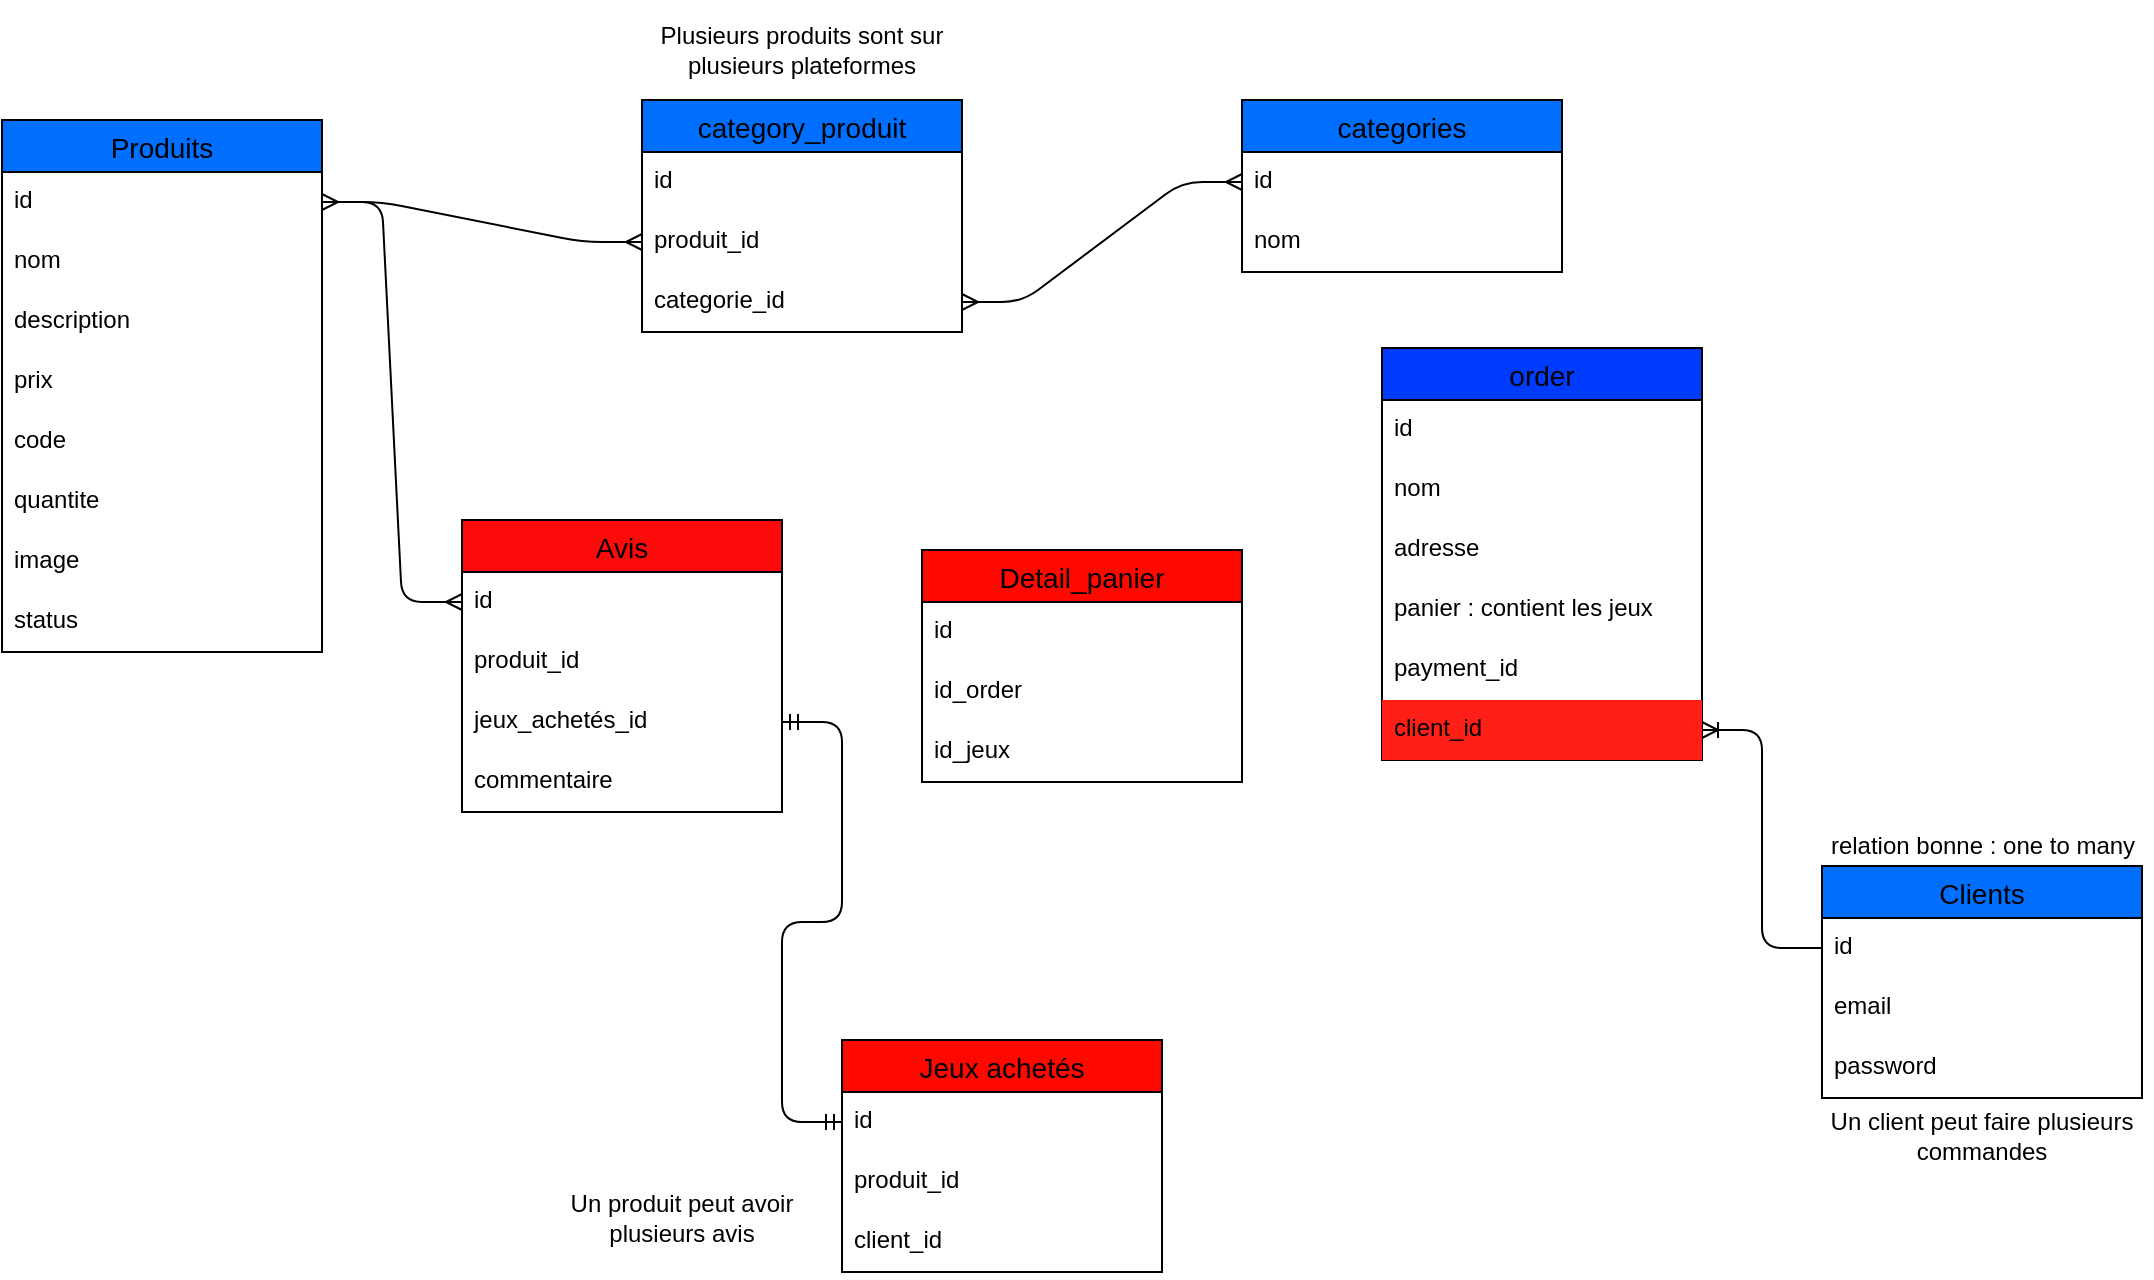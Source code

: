 <mxfile version="14.2.3" type="device"><diagram id="I_yK0CHaTeI-lnxz0fRa" name="Page-1"><mxGraphModel dx="1385" dy="635" grid="1" gridSize="10" guides="1" tooltips="1" connect="1" arrows="1" fold="1" page="1" pageScale="1" pageWidth="1169" pageHeight="827" math="0" shadow="0"><root><mxCell id="0"/><mxCell id="1" parent="0"/><mxCell id="zr1TPhvRMChL7CIzSHOw-1" value="Produits" style="swimlane;fontStyle=0;childLayout=stackLayout;horizontal=1;startSize=26;horizontalStack=0;resizeParent=1;resizeParentMax=0;resizeLast=0;collapsible=1;marginBottom=0;align=center;fontSize=14;fillColor=#006FFF;" vertex="1" parent="1"><mxGeometry x="20" y="100" width="160" height="266" as="geometry"/></mxCell><mxCell id="zr1TPhvRMChL7CIzSHOw-2" value="id" style="text;strokeColor=none;fillColor=none;spacingLeft=4;spacingRight=4;overflow=hidden;rotatable=0;points=[[0,0.5],[1,0.5]];portConstraint=eastwest;fontSize=12;" vertex="1" parent="zr1TPhvRMChL7CIzSHOw-1"><mxGeometry y="26" width="160" height="30" as="geometry"/></mxCell><mxCell id="zr1TPhvRMChL7CIzSHOw-3" value="nom" style="text;strokeColor=none;fillColor=none;spacingLeft=4;spacingRight=4;overflow=hidden;rotatable=0;points=[[0,0.5],[1,0.5]];portConstraint=eastwest;fontSize=12;" vertex="1" parent="zr1TPhvRMChL7CIzSHOw-1"><mxGeometry y="56" width="160" height="30" as="geometry"/></mxCell><mxCell id="zr1TPhvRMChL7CIzSHOw-4" value="description" style="text;strokeColor=none;fillColor=none;spacingLeft=4;spacingRight=4;overflow=hidden;rotatable=0;points=[[0,0.5],[1,0.5]];portConstraint=eastwest;fontSize=12;" vertex="1" parent="zr1TPhvRMChL7CIzSHOw-1"><mxGeometry y="86" width="160" height="30" as="geometry"/></mxCell><mxCell id="zr1TPhvRMChL7CIzSHOw-30" value="prix" style="text;strokeColor=none;fillColor=none;spacingLeft=4;spacingRight=4;overflow=hidden;rotatable=0;points=[[0,0.5],[1,0.5]];portConstraint=eastwest;fontSize=12;" vertex="1" parent="zr1TPhvRMChL7CIzSHOw-1"><mxGeometry y="116" width="160" height="30" as="geometry"/></mxCell><mxCell id="zr1TPhvRMChL7CIzSHOw-29" value="code" style="text;strokeColor=none;fillColor=none;spacingLeft=4;spacingRight=4;overflow=hidden;rotatable=0;points=[[0,0.5],[1,0.5]];portConstraint=eastwest;fontSize=12;" vertex="1" parent="zr1TPhvRMChL7CIzSHOw-1"><mxGeometry y="146" width="160" height="30" as="geometry"/></mxCell><mxCell id="zr1TPhvRMChL7CIzSHOw-32" value="quantite" style="text;strokeColor=none;fillColor=none;spacingLeft=4;spacingRight=4;overflow=hidden;rotatable=0;points=[[0,0.5],[1,0.5]];portConstraint=eastwest;fontSize=12;" vertex="1" parent="zr1TPhvRMChL7CIzSHOw-1"><mxGeometry y="176" width="160" height="30" as="geometry"/></mxCell><mxCell id="zr1TPhvRMChL7CIzSHOw-31" value="image" style="text;strokeColor=none;fillColor=none;spacingLeft=4;spacingRight=4;overflow=hidden;rotatable=0;points=[[0,0.5],[1,0.5]];portConstraint=eastwest;fontSize=12;" vertex="1" parent="zr1TPhvRMChL7CIzSHOw-1"><mxGeometry y="206" width="160" height="30" as="geometry"/></mxCell><mxCell id="zr1TPhvRMChL7CIzSHOw-28" value="status" style="text;strokeColor=none;fillColor=none;spacingLeft=4;spacingRight=4;overflow=hidden;rotatable=0;points=[[0,0.5],[1,0.5]];portConstraint=eastwest;fontSize=12;" vertex="1" parent="zr1TPhvRMChL7CIzSHOw-1"><mxGeometry y="236" width="160" height="30" as="geometry"/></mxCell><mxCell id="zr1TPhvRMChL7CIzSHOw-5" value="category_produit" style="swimlane;fontStyle=0;childLayout=stackLayout;horizontal=1;startSize=26;horizontalStack=0;resizeParent=1;resizeParentMax=0;resizeLast=0;collapsible=1;marginBottom=0;align=center;fontSize=14;fillColor=#006FFF;" vertex="1" parent="1"><mxGeometry x="340" y="90" width="160" height="116" as="geometry"/></mxCell><mxCell id="zr1TPhvRMChL7CIzSHOw-6" value="id" style="text;strokeColor=none;fillColor=none;spacingLeft=4;spacingRight=4;overflow=hidden;rotatable=0;points=[[0,0.5],[1,0.5]];portConstraint=eastwest;fontSize=12;" vertex="1" parent="zr1TPhvRMChL7CIzSHOw-5"><mxGeometry y="26" width="160" height="30" as="geometry"/></mxCell><mxCell id="zr1TPhvRMChL7CIzSHOw-7" value="produit_id" style="text;strokeColor=none;fillColor=none;spacingLeft=4;spacingRight=4;overflow=hidden;rotatable=0;points=[[0,0.5],[1,0.5]];portConstraint=eastwest;fontSize=12;" vertex="1" parent="zr1TPhvRMChL7CIzSHOw-5"><mxGeometry y="56" width="160" height="30" as="geometry"/></mxCell><mxCell id="zr1TPhvRMChL7CIzSHOw-8" value="categorie_id" style="text;strokeColor=none;fillColor=none;spacingLeft=4;spacingRight=4;overflow=hidden;rotatable=0;points=[[0,0.5],[1,0.5]];portConstraint=eastwest;fontSize=12;" vertex="1" parent="zr1TPhvRMChL7CIzSHOw-5"><mxGeometry y="86" width="160" height="30" as="geometry"/></mxCell><mxCell id="zr1TPhvRMChL7CIzSHOw-9" value="categories" style="swimlane;fontStyle=0;childLayout=stackLayout;horizontal=1;startSize=26;horizontalStack=0;resizeParent=1;resizeParentMax=0;resizeLast=0;collapsible=1;marginBottom=0;align=center;fontSize=14;fillColor=#006FFF;" vertex="1" parent="1"><mxGeometry x="640" y="90" width="160" height="86" as="geometry"/></mxCell><mxCell id="zr1TPhvRMChL7CIzSHOw-10" value="id" style="text;strokeColor=none;fillColor=none;spacingLeft=4;spacingRight=4;overflow=hidden;rotatable=0;points=[[0,0.5],[1,0.5]];portConstraint=eastwest;fontSize=12;" vertex="1" parent="zr1TPhvRMChL7CIzSHOw-9"><mxGeometry y="26" width="160" height="30" as="geometry"/></mxCell><mxCell id="zr1TPhvRMChL7CIzSHOw-11" value="nom" style="text;strokeColor=none;fillColor=none;spacingLeft=4;spacingRight=4;overflow=hidden;rotatable=0;points=[[0,0.5],[1,0.5]];portConstraint=eastwest;fontSize=12;" vertex="1" parent="zr1TPhvRMChL7CIzSHOw-9"><mxGeometry y="56" width="160" height="30" as="geometry"/></mxCell><mxCell id="zr1TPhvRMChL7CIzSHOw-14" value="" style="edgeStyle=entityRelationEdgeStyle;fontSize=12;html=1;endArrow=ERmany;startArrow=ERmany;exitX=1;exitY=0.5;exitDx=0;exitDy=0;entryX=0;entryY=0.5;entryDx=0;entryDy=0;" edge="1" parent="1" source="zr1TPhvRMChL7CIzSHOw-2" target="zr1TPhvRMChL7CIzSHOw-7"><mxGeometry width="100" height="100" relative="1" as="geometry"><mxPoint x="560" y="330" as="sourcePoint"/><mxPoint x="660" y="230" as="targetPoint"/></mxGeometry></mxCell><mxCell id="zr1TPhvRMChL7CIzSHOw-15" value="" style="edgeStyle=entityRelationEdgeStyle;fontSize=12;html=1;endArrow=ERmany;startArrow=ERmany;entryX=0;entryY=0.5;entryDx=0;entryDy=0;" edge="1" parent="1" source="zr1TPhvRMChL7CIzSHOw-8" target="zr1TPhvRMChL7CIzSHOw-10"><mxGeometry width="100" height="100" relative="1" as="geometry"><mxPoint x="560" y="330" as="sourcePoint"/><mxPoint x="660" y="230" as="targetPoint"/></mxGeometry></mxCell><mxCell id="zr1TPhvRMChL7CIzSHOw-24" value="Avis" style="swimlane;fontStyle=0;childLayout=stackLayout;horizontal=1;startSize=26;horizontalStack=0;resizeParent=1;resizeParentMax=0;resizeLast=0;collapsible=1;marginBottom=0;align=center;fontSize=14;fillColor=#FF0A0A;" vertex="1" parent="1"><mxGeometry x="250" y="300" width="160" height="146" as="geometry"/></mxCell><mxCell id="zr1TPhvRMChL7CIzSHOw-25" value="id" style="text;strokeColor=none;fillColor=none;spacingLeft=4;spacingRight=4;overflow=hidden;rotatable=0;points=[[0,0.5],[1,0.5]];portConstraint=eastwest;fontSize=12;" vertex="1" parent="zr1TPhvRMChL7CIzSHOw-24"><mxGeometry y="26" width="160" height="30" as="geometry"/></mxCell><mxCell id="zr1TPhvRMChL7CIzSHOw-26" value="produit_id" style="text;strokeColor=none;fillColor=none;spacingLeft=4;spacingRight=4;overflow=hidden;rotatable=0;points=[[0,0.5],[1,0.5]];portConstraint=eastwest;fontSize=12;" vertex="1" parent="zr1TPhvRMChL7CIzSHOw-24"><mxGeometry y="56" width="160" height="30" as="geometry"/></mxCell><mxCell id="zr1TPhvRMChL7CIzSHOw-27" value="jeux_achetés_id" style="text;strokeColor=none;fillColor=none;spacingLeft=4;spacingRight=4;overflow=hidden;rotatable=0;points=[[0,0.5],[1,0.5]];portConstraint=eastwest;fontSize=12;" vertex="1" parent="zr1TPhvRMChL7CIzSHOw-24"><mxGeometry y="86" width="160" height="30" as="geometry"/></mxCell><mxCell id="zr1TPhvRMChL7CIzSHOw-71" value="commentaire" style="text;strokeColor=none;fillColor=none;spacingLeft=4;spacingRight=4;overflow=hidden;rotatable=0;points=[[0,0.5],[1,0.5]];portConstraint=eastwest;fontSize=12;" vertex="1" parent="zr1TPhvRMChL7CIzSHOw-24"><mxGeometry y="116" width="160" height="30" as="geometry"/></mxCell><mxCell id="zr1TPhvRMChL7CIzSHOw-38" value="Clients" style="swimlane;fontStyle=0;childLayout=stackLayout;horizontal=1;startSize=26;horizontalStack=0;resizeParent=1;resizeParentMax=0;resizeLast=0;collapsible=1;marginBottom=0;align=center;fontSize=14;fillColor=#006FFF;" vertex="1" parent="1"><mxGeometry x="930" y="473" width="160" height="116" as="geometry"/></mxCell><mxCell id="zr1TPhvRMChL7CIzSHOw-39" value="id" style="text;strokeColor=none;fillColor=none;spacingLeft=4;spacingRight=4;overflow=hidden;rotatable=0;points=[[0,0.5],[1,0.5]];portConstraint=eastwest;fontSize=12;" vertex="1" parent="zr1TPhvRMChL7CIzSHOw-38"><mxGeometry y="26" width="160" height="30" as="geometry"/></mxCell><mxCell id="zr1TPhvRMChL7CIzSHOw-40" value="email" style="text;strokeColor=none;fillColor=none;spacingLeft=4;spacingRight=4;overflow=hidden;rotatable=0;points=[[0,0.5],[1,0.5]];portConstraint=eastwest;fontSize=12;" vertex="1" parent="zr1TPhvRMChL7CIzSHOw-38"><mxGeometry y="56" width="160" height="30" as="geometry"/></mxCell><mxCell id="zr1TPhvRMChL7CIzSHOw-41" value="password" style="text;strokeColor=none;fillColor=none;spacingLeft=4;spacingRight=4;overflow=hidden;rotatable=0;points=[[0,0.5],[1,0.5]];portConstraint=eastwest;fontSize=12;" vertex="1" parent="zr1TPhvRMChL7CIzSHOw-38"><mxGeometry y="86" width="160" height="30" as="geometry"/></mxCell><mxCell id="zr1TPhvRMChL7CIzSHOw-51" value="order" style="swimlane;fontStyle=0;childLayout=stackLayout;horizontal=1;startSize=26;horizontalStack=0;resizeParent=1;resizeParentMax=0;resizeLast=0;collapsible=1;marginBottom=0;align=center;fontSize=14;fillColor=#003CFF;" vertex="1" parent="1"><mxGeometry x="710" y="214" width="160" height="206" as="geometry"/></mxCell><mxCell id="zr1TPhvRMChL7CIzSHOw-52" value="id" style="text;strokeColor=none;fillColor=none;spacingLeft=4;spacingRight=4;overflow=hidden;rotatable=0;points=[[0,0.5],[1,0.5]];portConstraint=eastwest;fontSize=12;" vertex="1" parent="zr1TPhvRMChL7CIzSHOw-51"><mxGeometry y="26" width="160" height="30" as="geometry"/></mxCell><mxCell id="zr1TPhvRMChL7CIzSHOw-53" value="nom" style="text;strokeColor=none;fillColor=none;spacingLeft=4;spacingRight=4;overflow=hidden;rotatable=0;points=[[0,0.5],[1,0.5]];portConstraint=eastwest;fontSize=12;" vertex="1" parent="zr1TPhvRMChL7CIzSHOw-51"><mxGeometry y="56" width="160" height="30" as="geometry"/></mxCell><mxCell id="zr1TPhvRMChL7CIzSHOw-54" value="adresse" style="text;strokeColor=none;fillColor=none;spacingLeft=4;spacingRight=4;overflow=hidden;rotatable=0;points=[[0,0.5],[1,0.5]];portConstraint=eastwest;fontSize=12;" vertex="1" parent="zr1TPhvRMChL7CIzSHOw-51"><mxGeometry y="86" width="160" height="30" as="geometry"/></mxCell><mxCell id="zr1TPhvRMChL7CIzSHOw-58" value="panier : contient les jeux&#10;" style="text;strokeColor=none;fillColor=none;spacingLeft=4;spacingRight=4;overflow=hidden;rotatable=0;points=[[0,0.5],[1,0.5]];portConstraint=eastwest;fontSize=12;" vertex="1" parent="zr1TPhvRMChL7CIzSHOw-51"><mxGeometry y="116" width="160" height="30" as="geometry"/></mxCell><mxCell id="zr1TPhvRMChL7CIzSHOw-59" value="payment_id" style="text;strokeColor=none;fillColor=none;spacingLeft=4;spacingRight=4;overflow=hidden;rotatable=0;points=[[0,0.5],[1,0.5]];portConstraint=eastwest;fontSize=12;" vertex="1" parent="zr1TPhvRMChL7CIzSHOw-51"><mxGeometry y="146" width="160" height="30" as="geometry"/></mxCell><mxCell id="zr1TPhvRMChL7CIzSHOw-62" value="client_id" style="text;strokeColor=none;fillColor=#FF1F17;spacingLeft=4;spacingRight=4;overflow=hidden;rotatable=0;points=[[0,0.5],[1,0.5]];portConstraint=eastwest;fontSize=12;" vertex="1" parent="zr1TPhvRMChL7CIzSHOw-51"><mxGeometry y="176" width="160" height="30" as="geometry"/></mxCell><mxCell id="zr1TPhvRMChL7CIzSHOw-63" value="Un client peut faire plusieurs commandes" style="text;html=1;strokeColor=none;fillColor=none;align=center;verticalAlign=middle;whiteSpace=wrap;rounded=0;" vertex="1" parent="1"><mxGeometry x="930" y="589" width="160" height="38" as="geometry"/></mxCell><mxCell id="zr1TPhvRMChL7CIzSHOw-64" value="Plusieurs produits sont sur plusieurs plateformes" style="text;html=1;strokeColor=none;fillColor=none;align=center;verticalAlign=middle;whiteSpace=wrap;rounded=0;" vertex="1" parent="1"><mxGeometry x="340" y="40" width="160" height="50" as="geometry"/></mxCell><mxCell id="zr1TPhvRMChL7CIzSHOw-65" value="Un produit peut avoir plusieurs avis" style="text;html=1;strokeColor=none;fillColor=none;align=center;verticalAlign=middle;whiteSpace=wrap;rounded=0;" vertex="1" parent="1"><mxGeometry x="280" y="622" width="160" height="54" as="geometry"/></mxCell><mxCell id="zr1TPhvRMChL7CIzSHOw-70" value="" style="edgeStyle=entityRelationEdgeStyle;fontSize=12;html=1;endArrow=ERmany;entryX=0;entryY=0.5;entryDx=0;entryDy=0;exitX=1;exitY=0.5;exitDx=0;exitDy=0;" edge="1" parent="1" source="zr1TPhvRMChL7CIzSHOw-2" target="zr1TPhvRMChL7CIzSHOw-25"><mxGeometry width="100" height="100" relative="1" as="geometry"><mxPoint x="260" y="280" as="sourcePoint"/><mxPoint x="650" y="250" as="targetPoint"/></mxGeometry></mxCell><mxCell id="zr1TPhvRMChL7CIzSHOw-72" value="Jeux achetés" style="swimlane;fontStyle=0;childLayout=stackLayout;horizontal=1;startSize=26;horizontalStack=0;resizeParent=1;resizeParentMax=0;resizeLast=0;collapsible=1;marginBottom=0;align=center;fontSize=14;fillColor=#FF0800;" vertex="1" parent="1"><mxGeometry x="440" y="560" width="160" height="116" as="geometry"/></mxCell><mxCell id="zr1TPhvRMChL7CIzSHOw-73" value="id" style="text;strokeColor=none;fillColor=none;spacingLeft=4;spacingRight=4;overflow=hidden;rotatable=0;points=[[0,0.5],[1,0.5]];portConstraint=eastwest;fontSize=12;" vertex="1" parent="zr1TPhvRMChL7CIzSHOw-72"><mxGeometry y="26" width="160" height="30" as="geometry"/></mxCell><mxCell id="zr1TPhvRMChL7CIzSHOw-75" value="produit_id" style="text;strokeColor=none;fillColor=none;spacingLeft=4;spacingRight=4;overflow=hidden;rotatable=0;points=[[0,0.5],[1,0.5]];portConstraint=eastwest;fontSize=12;" vertex="1" parent="zr1TPhvRMChL7CIzSHOw-72"><mxGeometry y="56" width="160" height="30" as="geometry"/></mxCell><mxCell id="zr1TPhvRMChL7CIzSHOw-74" value="client_id" style="text;strokeColor=none;fillColor=none;spacingLeft=4;spacingRight=4;overflow=hidden;rotatable=0;points=[[0,0.5],[1,0.5]];portConstraint=eastwest;fontSize=12;" vertex="1" parent="zr1TPhvRMChL7CIzSHOw-72"><mxGeometry y="86" width="160" height="30" as="geometry"/></mxCell><mxCell id="zr1TPhvRMChL7CIzSHOw-81" value="" style="edgeStyle=entityRelationEdgeStyle;fontSize=12;html=1;endArrow=ERoneToMany;entryX=1;entryY=0.5;entryDx=0;entryDy=0;exitX=0;exitY=0.5;exitDx=0;exitDy=0;fillColor=#1BFF0A;" edge="1" parent="1" source="zr1TPhvRMChL7CIzSHOw-39" target="zr1TPhvRMChL7CIzSHOw-62"><mxGeometry width="100" height="100" relative="1" as="geometry"><mxPoint x="730" y="540" as="sourcePoint"/><mxPoint x="890" y="420" as="targetPoint"/></mxGeometry></mxCell><mxCell id="zr1TPhvRMChL7CIzSHOw-84" value="" style="edgeStyle=entityRelationEdgeStyle;fontSize=12;html=1;endArrow=ERmandOne;startArrow=ERmandOne;exitX=0;exitY=0.5;exitDx=0;exitDy=0;entryX=1;entryY=0.5;entryDx=0;entryDy=0;" edge="1" parent="1" source="zr1TPhvRMChL7CIzSHOw-73" target="zr1TPhvRMChL7CIzSHOw-27"><mxGeometry width="100" height="100" relative="1" as="geometry"><mxPoint x="570" y="400" as="sourcePoint"/><mxPoint x="670" y="300" as="targetPoint"/></mxGeometry></mxCell><mxCell id="zr1TPhvRMChL7CIzSHOw-85" value="relation bonne : one to many" style="text;html=1;align=center;verticalAlign=middle;resizable=0;points=[];autosize=1;" vertex="1" parent="1"><mxGeometry x="925" y="453" width="170" height="20" as="geometry"/></mxCell><mxCell id="zr1TPhvRMChL7CIzSHOw-90" value="Detail_panier" style="swimlane;fontStyle=0;childLayout=stackLayout;horizontal=1;startSize=26;horizontalStack=0;resizeParent=1;resizeParentMax=0;resizeLast=0;collapsible=1;marginBottom=0;align=center;fontSize=14;fillColor=#FF0800;" vertex="1" parent="1"><mxGeometry x="480" y="315" width="160" height="116" as="geometry"><mxRectangle x="480" y="315" width="120" height="26" as="alternateBounds"/></mxGeometry></mxCell><mxCell id="zr1TPhvRMChL7CIzSHOw-91" value="id&#10;" style="text;strokeColor=none;fillColor=none;spacingLeft=4;spacingRight=4;overflow=hidden;rotatable=0;points=[[0,0.5],[1,0.5]];portConstraint=eastwest;fontSize=12;" vertex="1" parent="zr1TPhvRMChL7CIzSHOw-90"><mxGeometry y="26" width="160" height="30" as="geometry"/></mxCell><mxCell id="zr1TPhvRMChL7CIzSHOw-92" value="id_order" style="text;strokeColor=none;fillColor=none;spacingLeft=4;spacingRight=4;overflow=hidden;rotatable=0;points=[[0,0.5],[1,0.5]];portConstraint=eastwest;fontSize=12;" vertex="1" parent="zr1TPhvRMChL7CIzSHOw-90"><mxGeometry y="56" width="160" height="30" as="geometry"/></mxCell><mxCell id="zr1TPhvRMChL7CIzSHOw-93" value="id_jeux" style="text;strokeColor=none;fillColor=none;spacingLeft=4;spacingRight=4;overflow=hidden;rotatable=0;points=[[0,0.5],[1,0.5]];portConstraint=eastwest;fontSize=12;" vertex="1" parent="zr1TPhvRMChL7CIzSHOw-90"><mxGeometry y="86" width="160" height="30" as="geometry"/></mxCell></root></mxGraphModel></diagram></mxfile>